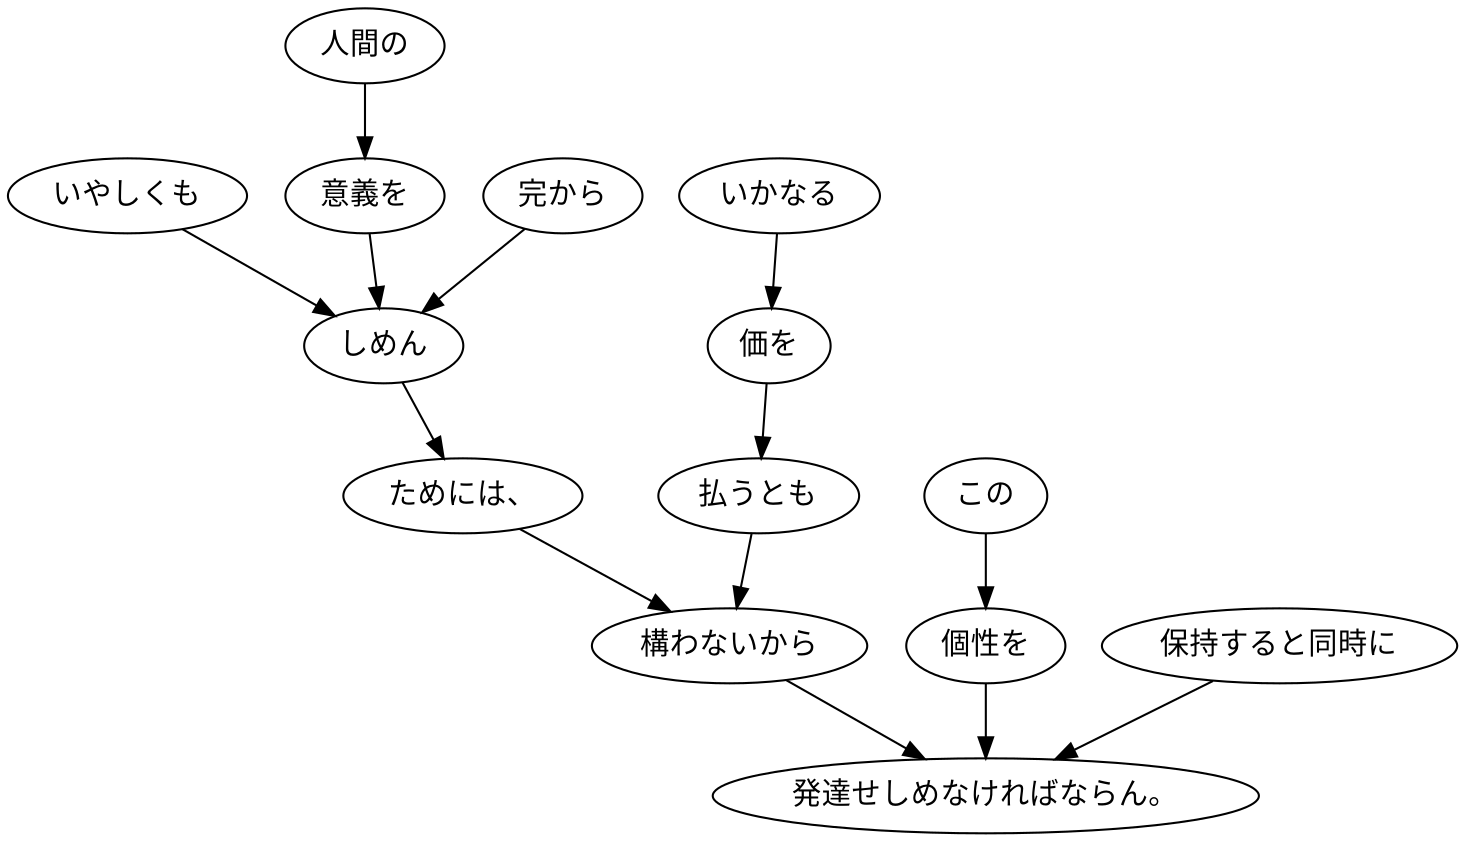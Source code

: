 digraph graph8793 {
	node0 [label="いやしくも"];
	node1 [label="人間の"];
	node2 [label="意義を"];
	node3 [label="完から"];
	node4 [label="しめん"];
	node5 [label="ためには、"];
	node6 [label="いかなる"];
	node7 [label="価を"];
	node8 [label="払うとも"];
	node9 [label="構わないから"];
	node10 [label="この"];
	node11 [label="個性を"];
	node12 [label="保持すると同時に"];
	node13 [label="発達せしめなければならん。"];
	node0 -> node4;
	node1 -> node2;
	node2 -> node4;
	node3 -> node4;
	node4 -> node5;
	node5 -> node9;
	node6 -> node7;
	node7 -> node8;
	node8 -> node9;
	node9 -> node13;
	node10 -> node11;
	node11 -> node13;
	node12 -> node13;
}
